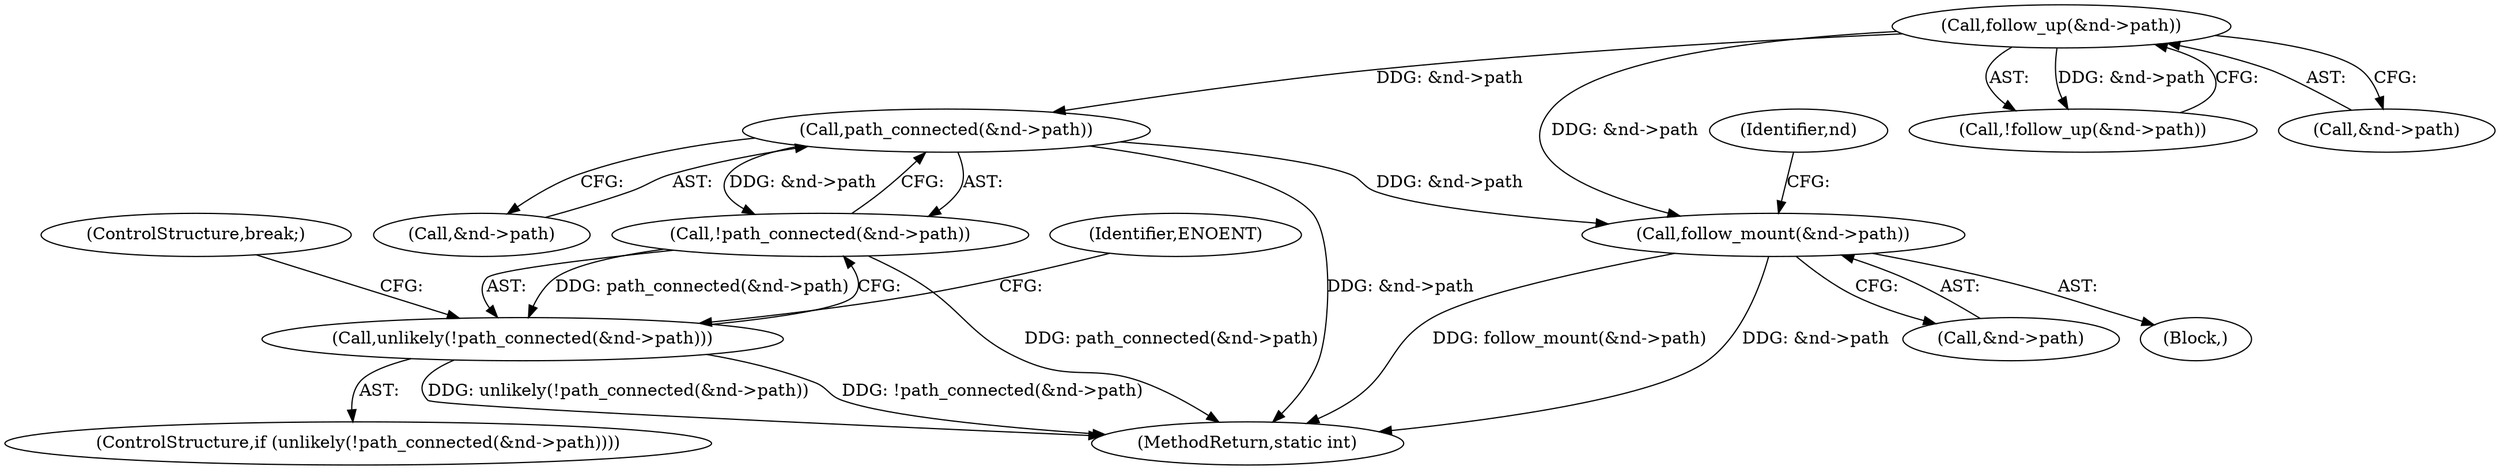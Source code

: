 digraph "0_linux_397d425dc26da728396e66d392d5dcb8dac30c37@API" {
"1000182" [label="(Call,path_connected(&nd->path))"];
"1000193" [label="(Call,follow_up(&nd->path))"];
"1000181" [label="(Call,!path_connected(&nd->path))"];
"1000180" [label="(Call,unlikely(!path_connected(&nd->path)))"];
"1000199" [label="(Call,follow_mount(&nd->path))"];
"1000183" [label="(Call,&nd->path)"];
"1000182" [label="(Call,path_connected(&nd->path))"];
"1000217" [label="(MethodReturn,static int)"];
"1000180" [label="(Call,unlikely(!path_connected(&nd->path)))"];
"1000179" [label="(ControlStructure,if (unlikely(!path_connected(&nd->path))))"];
"1000192" [label="(Call,!follow_up(&nd->path))"];
"1000206" [label="(Identifier,nd)"];
"1000189" [label="(Identifier,ENOENT)"];
"1000103" [label="(Block,)"];
"1000190" [label="(ControlStructure,break;)"];
"1000199" [label="(Call,follow_mount(&nd->path))"];
"1000193" [label="(Call,follow_up(&nd->path))"];
"1000181" [label="(Call,!path_connected(&nd->path))"];
"1000194" [label="(Call,&nd->path)"];
"1000200" [label="(Call,&nd->path)"];
"1000182" -> "1000181"  [label="AST: "];
"1000182" -> "1000183"  [label="CFG: "];
"1000183" -> "1000182"  [label="AST: "];
"1000181" -> "1000182"  [label="CFG: "];
"1000182" -> "1000217"  [label="DDG: &nd->path"];
"1000182" -> "1000181"  [label="DDG: &nd->path"];
"1000193" -> "1000182"  [label="DDG: &nd->path"];
"1000182" -> "1000199"  [label="DDG: &nd->path"];
"1000193" -> "1000192"  [label="AST: "];
"1000193" -> "1000194"  [label="CFG: "];
"1000194" -> "1000193"  [label="AST: "];
"1000192" -> "1000193"  [label="CFG: "];
"1000193" -> "1000192"  [label="DDG: &nd->path"];
"1000193" -> "1000199"  [label="DDG: &nd->path"];
"1000181" -> "1000180"  [label="AST: "];
"1000180" -> "1000181"  [label="CFG: "];
"1000181" -> "1000217"  [label="DDG: path_connected(&nd->path)"];
"1000181" -> "1000180"  [label="DDG: path_connected(&nd->path)"];
"1000180" -> "1000179"  [label="AST: "];
"1000189" -> "1000180"  [label="CFG: "];
"1000190" -> "1000180"  [label="CFG: "];
"1000180" -> "1000217"  [label="DDG: !path_connected(&nd->path)"];
"1000180" -> "1000217"  [label="DDG: unlikely(!path_connected(&nd->path))"];
"1000199" -> "1000103"  [label="AST: "];
"1000199" -> "1000200"  [label="CFG: "];
"1000200" -> "1000199"  [label="AST: "];
"1000206" -> "1000199"  [label="CFG: "];
"1000199" -> "1000217"  [label="DDG: follow_mount(&nd->path)"];
"1000199" -> "1000217"  [label="DDG: &nd->path"];
}
